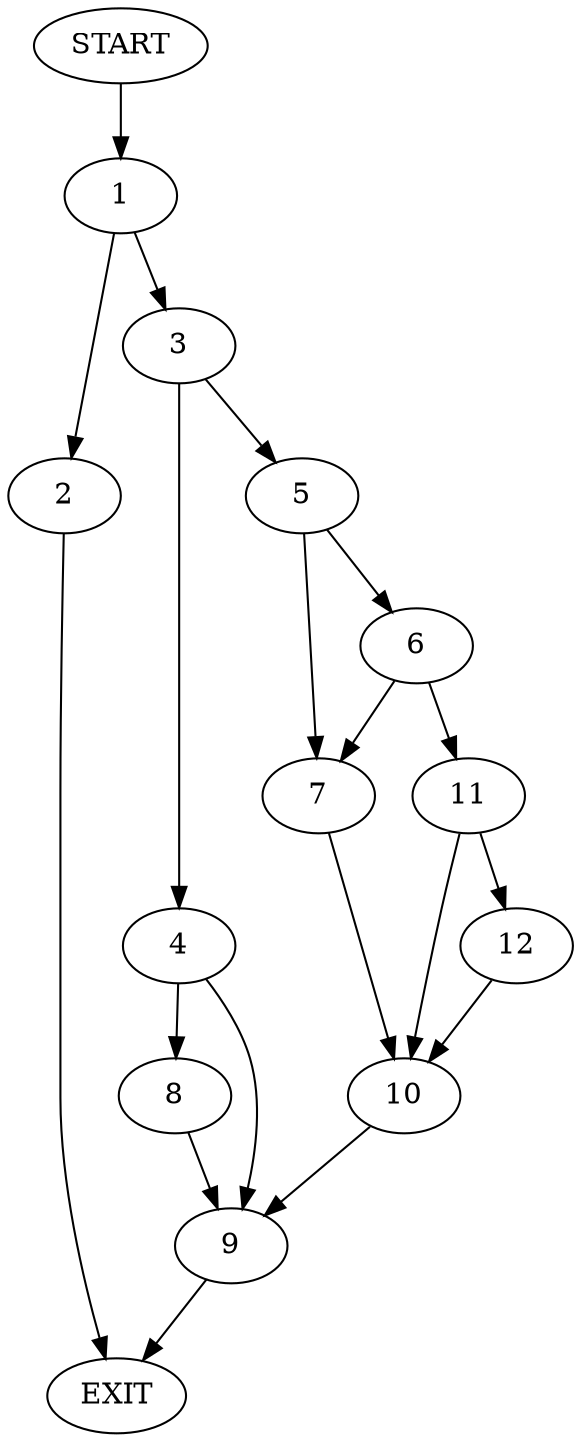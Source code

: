 digraph {
0 [label="START"]
13 [label="EXIT"]
0 -> 1
1 -> 2
1 -> 3
3 -> 4
3 -> 5
2 -> 13
5 -> 6
5 -> 7
4 -> 8
4 -> 9
7 -> 10
6 -> 7
6 -> 11
11 -> 12
11 -> 10
10 -> 9
12 -> 10
9 -> 13
8 -> 9
}
